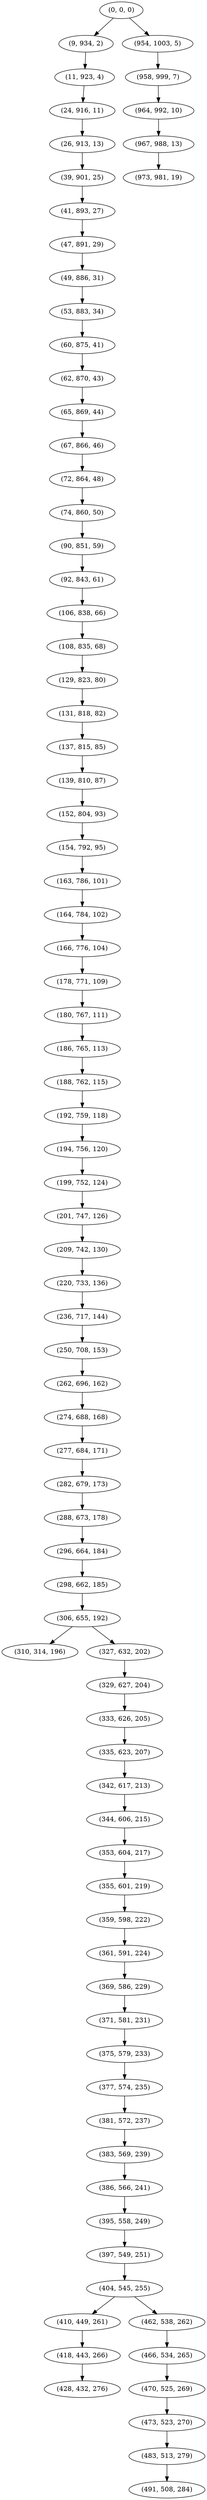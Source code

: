 digraph tree {
    "(0, 0, 0)";
    "(9, 934, 2)";
    "(11, 923, 4)";
    "(24, 916, 11)";
    "(26, 913, 13)";
    "(39, 901, 25)";
    "(41, 893, 27)";
    "(47, 891, 29)";
    "(49, 886, 31)";
    "(53, 883, 34)";
    "(60, 875, 41)";
    "(62, 870, 43)";
    "(65, 869, 44)";
    "(67, 866, 46)";
    "(72, 864, 48)";
    "(74, 860, 50)";
    "(90, 851, 59)";
    "(92, 843, 61)";
    "(106, 838, 66)";
    "(108, 835, 68)";
    "(129, 823, 80)";
    "(131, 818, 82)";
    "(137, 815, 85)";
    "(139, 810, 87)";
    "(152, 804, 93)";
    "(154, 792, 95)";
    "(163, 786, 101)";
    "(164, 784, 102)";
    "(166, 776, 104)";
    "(178, 771, 109)";
    "(180, 767, 111)";
    "(186, 765, 113)";
    "(188, 762, 115)";
    "(192, 759, 118)";
    "(194, 756, 120)";
    "(199, 752, 124)";
    "(201, 747, 126)";
    "(209, 742, 130)";
    "(220, 733, 136)";
    "(236, 717, 144)";
    "(250, 708, 153)";
    "(262, 696, 162)";
    "(274, 688, 168)";
    "(277, 684, 171)";
    "(282, 679, 173)";
    "(288, 673, 178)";
    "(296, 664, 184)";
    "(298, 662, 185)";
    "(306, 655, 192)";
    "(310, 314, 196)";
    "(327, 632, 202)";
    "(329, 627, 204)";
    "(333, 626, 205)";
    "(335, 623, 207)";
    "(342, 617, 213)";
    "(344, 606, 215)";
    "(353, 604, 217)";
    "(355, 601, 219)";
    "(359, 598, 222)";
    "(361, 591, 224)";
    "(369, 586, 229)";
    "(371, 581, 231)";
    "(375, 579, 233)";
    "(377, 574, 235)";
    "(381, 572, 237)";
    "(383, 569, 239)";
    "(386, 566, 241)";
    "(395, 558, 249)";
    "(397, 549, 251)";
    "(404, 545, 255)";
    "(410, 449, 261)";
    "(418, 443, 266)";
    "(428, 432, 276)";
    "(462, 538, 262)";
    "(466, 534, 265)";
    "(470, 525, 269)";
    "(473, 523, 270)";
    "(483, 513, 279)";
    "(491, 508, 284)";
    "(954, 1003, 5)";
    "(958, 999, 7)";
    "(964, 992, 10)";
    "(967, 988, 13)";
    "(973, 981, 19)";
    "(0, 0, 0)" -> "(9, 934, 2)";
    "(0, 0, 0)" -> "(954, 1003, 5)";
    "(9, 934, 2)" -> "(11, 923, 4)";
    "(11, 923, 4)" -> "(24, 916, 11)";
    "(24, 916, 11)" -> "(26, 913, 13)";
    "(26, 913, 13)" -> "(39, 901, 25)";
    "(39, 901, 25)" -> "(41, 893, 27)";
    "(41, 893, 27)" -> "(47, 891, 29)";
    "(47, 891, 29)" -> "(49, 886, 31)";
    "(49, 886, 31)" -> "(53, 883, 34)";
    "(53, 883, 34)" -> "(60, 875, 41)";
    "(60, 875, 41)" -> "(62, 870, 43)";
    "(62, 870, 43)" -> "(65, 869, 44)";
    "(65, 869, 44)" -> "(67, 866, 46)";
    "(67, 866, 46)" -> "(72, 864, 48)";
    "(72, 864, 48)" -> "(74, 860, 50)";
    "(74, 860, 50)" -> "(90, 851, 59)";
    "(90, 851, 59)" -> "(92, 843, 61)";
    "(92, 843, 61)" -> "(106, 838, 66)";
    "(106, 838, 66)" -> "(108, 835, 68)";
    "(108, 835, 68)" -> "(129, 823, 80)";
    "(129, 823, 80)" -> "(131, 818, 82)";
    "(131, 818, 82)" -> "(137, 815, 85)";
    "(137, 815, 85)" -> "(139, 810, 87)";
    "(139, 810, 87)" -> "(152, 804, 93)";
    "(152, 804, 93)" -> "(154, 792, 95)";
    "(154, 792, 95)" -> "(163, 786, 101)";
    "(163, 786, 101)" -> "(164, 784, 102)";
    "(164, 784, 102)" -> "(166, 776, 104)";
    "(166, 776, 104)" -> "(178, 771, 109)";
    "(178, 771, 109)" -> "(180, 767, 111)";
    "(180, 767, 111)" -> "(186, 765, 113)";
    "(186, 765, 113)" -> "(188, 762, 115)";
    "(188, 762, 115)" -> "(192, 759, 118)";
    "(192, 759, 118)" -> "(194, 756, 120)";
    "(194, 756, 120)" -> "(199, 752, 124)";
    "(199, 752, 124)" -> "(201, 747, 126)";
    "(201, 747, 126)" -> "(209, 742, 130)";
    "(209, 742, 130)" -> "(220, 733, 136)";
    "(220, 733, 136)" -> "(236, 717, 144)";
    "(236, 717, 144)" -> "(250, 708, 153)";
    "(250, 708, 153)" -> "(262, 696, 162)";
    "(262, 696, 162)" -> "(274, 688, 168)";
    "(274, 688, 168)" -> "(277, 684, 171)";
    "(277, 684, 171)" -> "(282, 679, 173)";
    "(282, 679, 173)" -> "(288, 673, 178)";
    "(288, 673, 178)" -> "(296, 664, 184)";
    "(296, 664, 184)" -> "(298, 662, 185)";
    "(298, 662, 185)" -> "(306, 655, 192)";
    "(306, 655, 192)" -> "(310, 314, 196)";
    "(306, 655, 192)" -> "(327, 632, 202)";
    "(327, 632, 202)" -> "(329, 627, 204)";
    "(329, 627, 204)" -> "(333, 626, 205)";
    "(333, 626, 205)" -> "(335, 623, 207)";
    "(335, 623, 207)" -> "(342, 617, 213)";
    "(342, 617, 213)" -> "(344, 606, 215)";
    "(344, 606, 215)" -> "(353, 604, 217)";
    "(353, 604, 217)" -> "(355, 601, 219)";
    "(355, 601, 219)" -> "(359, 598, 222)";
    "(359, 598, 222)" -> "(361, 591, 224)";
    "(361, 591, 224)" -> "(369, 586, 229)";
    "(369, 586, 229)" -> "(371, 581, 231)";
    "(371, 581, 231)" -> "(375, 579, 233)";
    "(375, 579, 233)" -> "(377, 574, 235)";
    "(377, 574, 235)" -> "(381, 572, 237)";
    "(381, 572, 237)" -> "(383, 569, 239)";
    "(383, 569, 239)" -> "(386, 566, 241)";
    "(386, 566, 241)" -> "(395, 558, 249)";
    "(395, 558, 249)" -> "(397, 549, 251)";
    "(397, 549, 251)" -> "(404, 545, 255)";
    "(404, 545, 255)" -> "(410, 449, 261)";
    "(404, 545, 255)" -> "(462, 538, 262)";
    "(410, 449, 261)" -> "(418, 443, 266)";
    "(418, 443, 266)" -> "(428, 432, 276)";
    "(462, 538, 262)" -> "(466, 534, 265)";
    "(466, 534, 265)" -> "(470, 525, 269)";
    "(470, 525, 269)" -> "(473, 523, 270)";
    "(473, 523, 270)" -> "(483, 513, 279)";
    "(483, 513, 279)" -> "(491, 508, 284)";
    "(954, 1003, 5)" -> "(958, 999, 7)";
    "(958, 999, 7)" -> "(964, 992, 10)";
    "(964, 992, 10)" -> "(967, 988, 13)";
    "(967, 988, 13)" -> "(973, 981, 19)";
}
